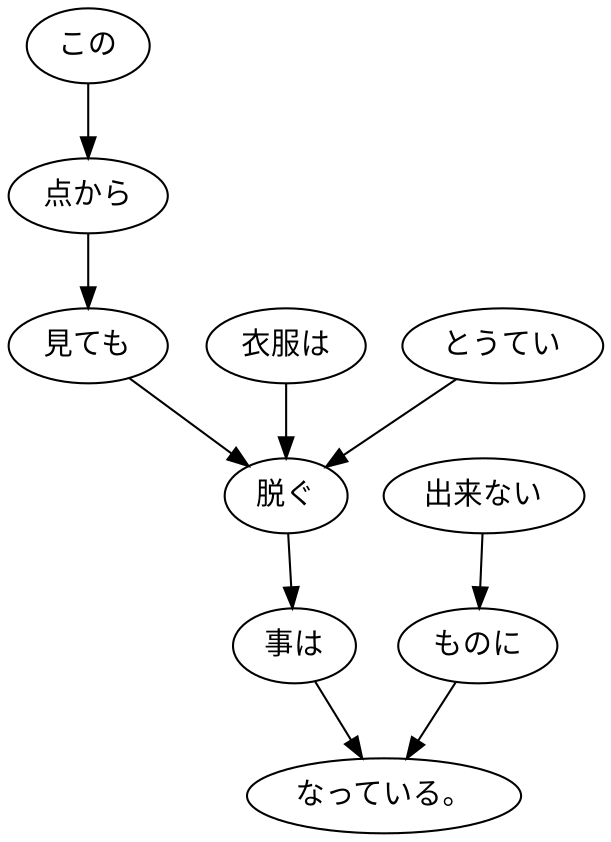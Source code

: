 digraph graph4336 {
	node0 [label="この"];
	node1 [label="点から"];
	node2 [label="見ても"];
	node3 [label="衣服は"];
	node4 [label="とうてい"];
	node5 [label="脱ぐ"];
	node6 [label="事は"];
	node7 [label="出来ない"];
	node8 [label="ものに"];
	node9 [label="なっている。"];
	node0 -> node1;
	node1 -> node2;
	node2 -> node5;
	node3 -> node5;
	node4 -> node5;
	node5 -> node6;
	node6 -> node9;
	node7 -> node8;
	node8 -> node9;
}
